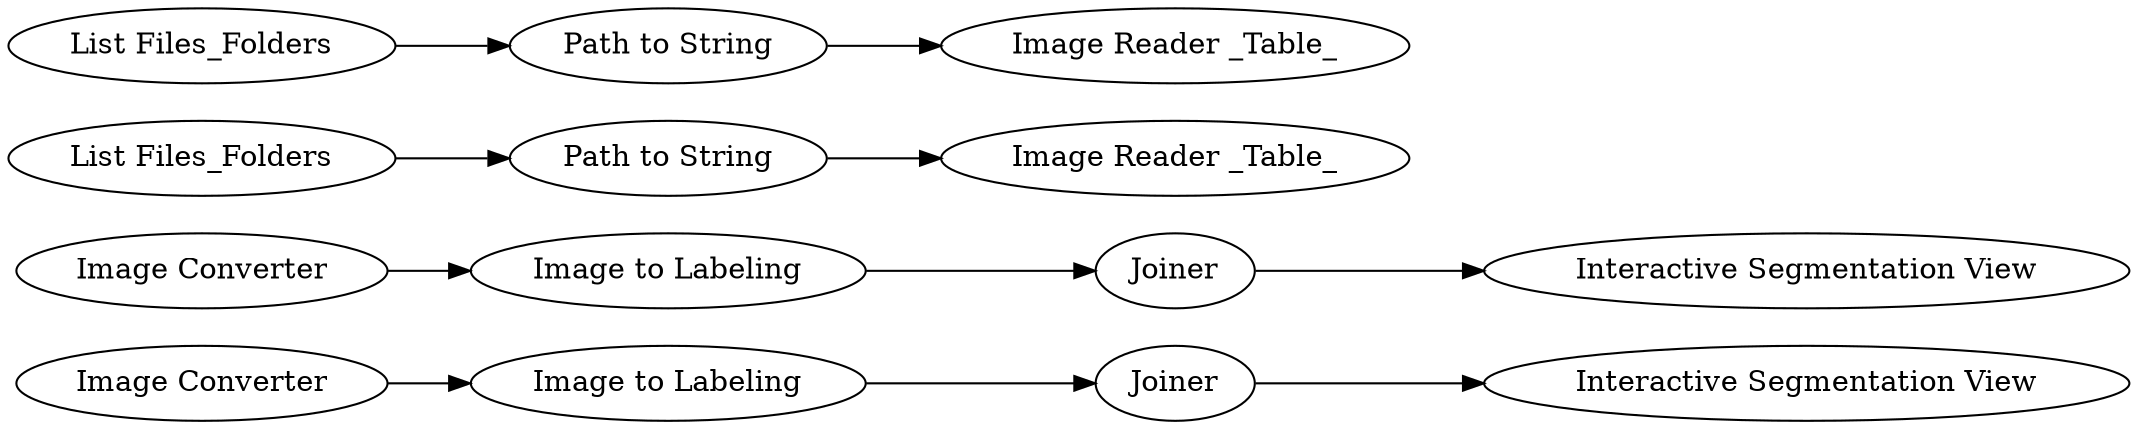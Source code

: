 digraph {
	209 -> 237
	208 -> 209
	255 -> 253
	258 -> 257
	230 -> 231
	231 -> 232
	253 -> 256
	237 -> 211
	259 -> 258
	254 -> 255
	231 [label="Path to String"]
	232 [label="Image Reader _Table_"]
	211 [label="Interactive Segmentation View"]
	237 [label=Joiner]
	208 [label="Image Converter"]
	256 [label="Interactive Segmentation View"]
	253 [label=Joiner]
	258 [label="Path to String"]
	230 [label="List Files_Folders"]
	255 [label="Image to Labeling"]
	257 [label="Image Reader _Table_"]
	259 [label="List Files_Folders"]
	209 [label="Image to Labeling"]
	254 [label="Image Converter"]
	rankdir=LR
}
